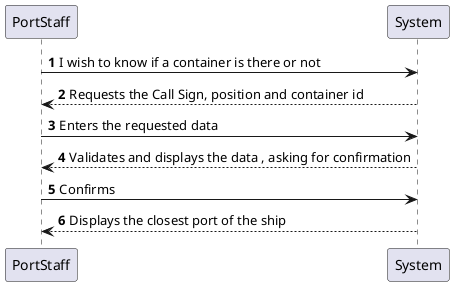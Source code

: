 @startuml
'https://plantuml.com/sequence-diagram

autonumber

PortStaff -> System : I wish to know if a container is there or not
System --> PortStaff: Requests the Call Sign, position and container id
PortStaff -> System : Enters the requested data
System --> PortStaff : Validates and displays the data , asking for confirmation
PortStaff -> System : Confirms
System --> PortStaff : Displays the closest port of the ship
@enduml